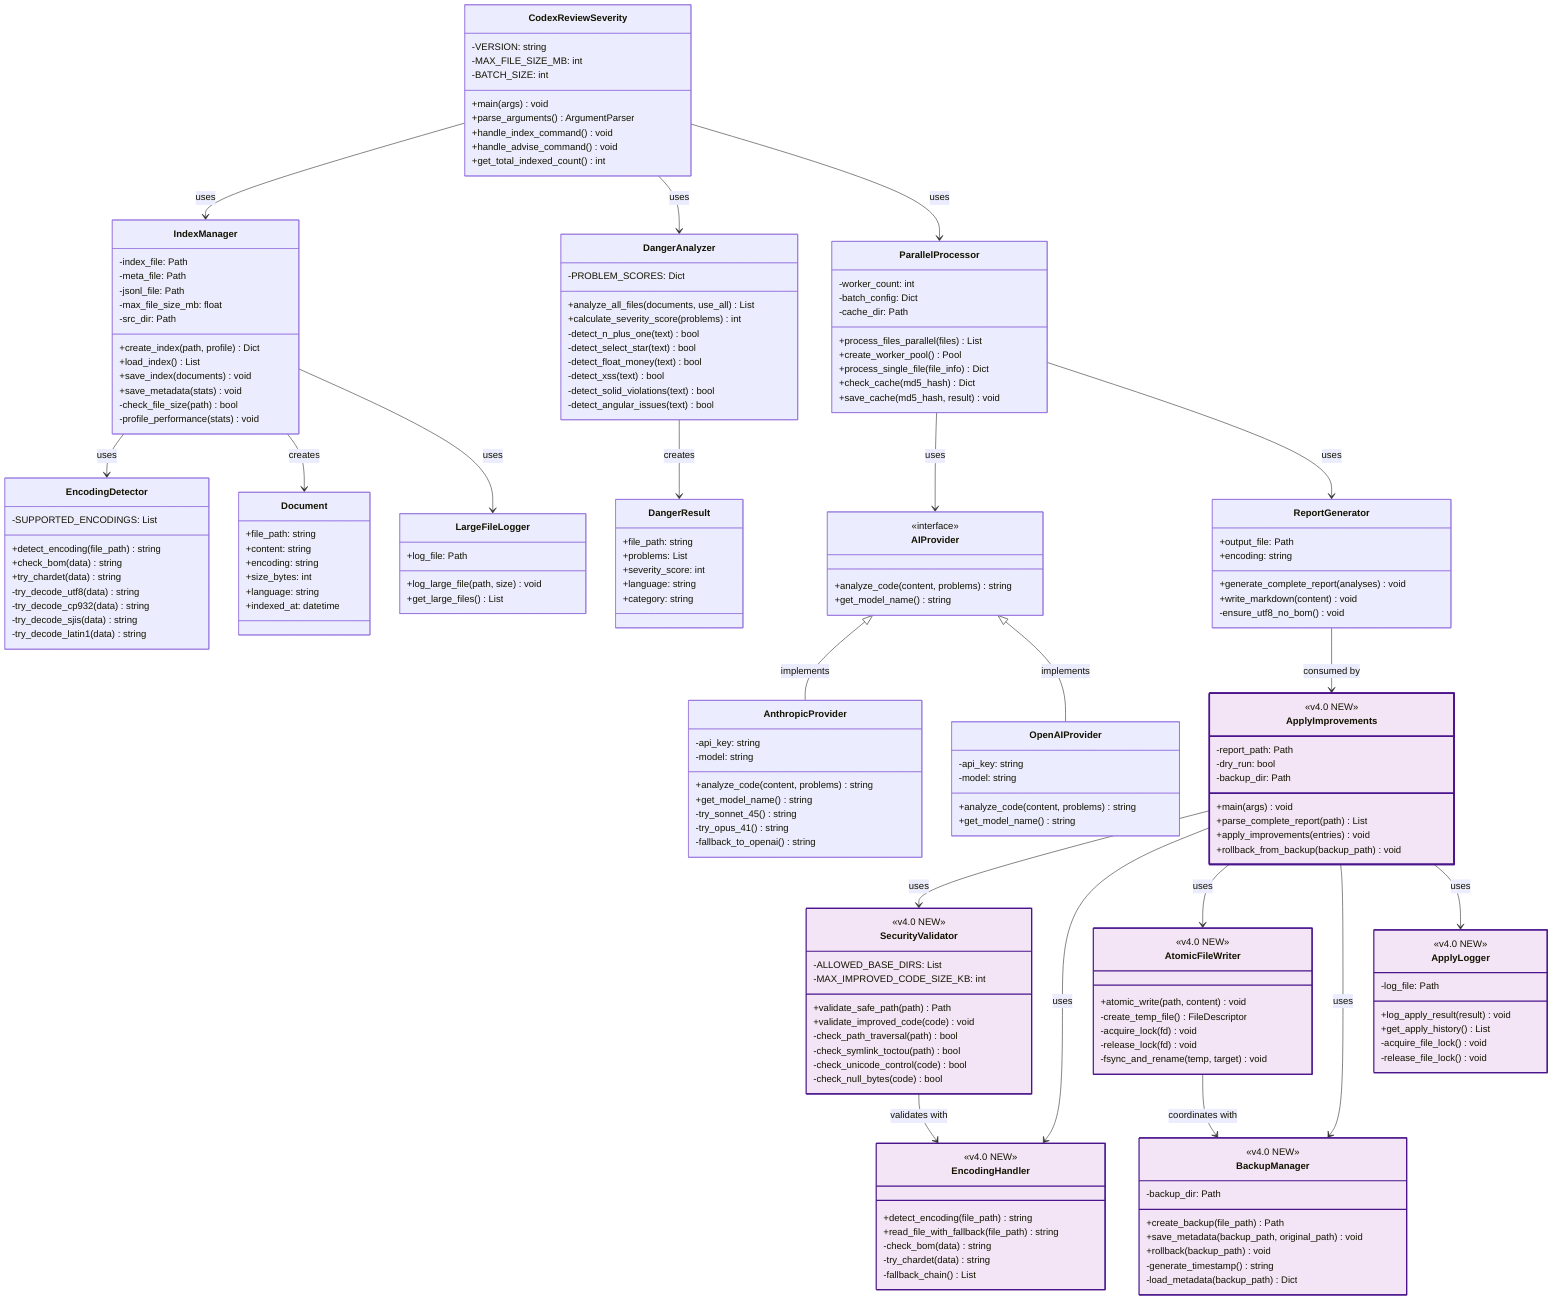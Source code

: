 classDiagram
    %% コードレビューシステム クラス図 v4.0.0

    class CodexReviewSeverity {
        -VERSION: string
        -MAX_FILE_SIZE_MB: int
        -BATCH_SIZE: int
        +main(args) void
        +parse_arguments() ArgumentParser
        +handle_index_command() void
        +handle_advise_command() void
        +get_total_indexed_count() int
    }

    class IndexManager {
        -index_file: Path
        -meta_file: Path
        -jsonl_file: Path
        -max_file_size_mb: float
        -src_dir: Path
        +create_index(path, profile) Dict
        +load_index() List
        +save_index(documents) void
        +save_metadata(stats) void
        -check_file_size(path) bool
        -profile_performance(stats) void
    }

    class EncodingDetector {
        -SUPPORTED_ENCODINGS: List
        +detect_encoding(file_path) string
        +check_bom(data) string
        +try_chardet(data) string
        -try_decode_utf8(data) string
        -try_decode_cp932(data) string
        -try_decode_sjis(data) string
        -try_decode_latin1(data) string
    }

    class Document {
        +file_path: string
        +content: string
        +encoding: string
        +size_bytes: int
        +language: string
        +indexed_at: datetime
    }

    class DangerAnalyzer {
        -PROBLEM_SCORES: Dict
        +analyze_all_files(documents, use_all) List
        +calculate_severity_score(problems) int
        -detect_n_plus_one(text) bool
        -detect_select_star(text) bool
        -detect_float_money(text) bool
        -detect_xss(text) bool
        -detect_solid_violations(text) bool
        -detect_angular_issues(text) bool
    }

    class DangerResult {
        +file_path: string
        +problems: List
        +severity_score: int
        +language: string
        +category: string
    }

    class ParallelProcessor {
        -worker_count: int
        -batch_config: Dict
        -cache_dir: Path
        +process_files_parallel(files) List
        +create_worker_pool() Pool
        +process_single_file(file_info) Dict
        +check_cache(md5_hash) Dict
        +save_cache(md5_hash, result) void
    }

    class AIProvider {
        <<interface>>
        +analyze_code(content, problems) string
        +get_model_name() string
    }

    class AnthropicProvider {
        -api_key: string
        -model: string
        +analyze_code(content, problems) string
        +get_model_name() string
        -try_sonnet_45() string
        -try_opus_41() string
        -fallback_to_openai() string
    }

    class OpenAIProvider {
        -api_key: string
        -model: string
        +analyze_code(content, problems) string
        +get_model_name() string
    }

    class ReportGenerator {
        +output_file: Path
        +encoding: string
        +generate_complete_report(analyses) void
        +write_markdown(content) void
        -ensure_utf8_no_bom() void
    }

    class ApplyImprovements {
        <<v4.0 NEW>>
        -report_path: Path
        -dry_run: bool
        -backup_dir: Path
        +main(args) void
        +parse_complete_report(path) List
        +apply_improvements(entries) void
        +rollback_from_backup(backup_path) void
    }

    class SecurityValidator {
        <<v4.0 NEW>>
        -ALLOWED_BASE_DIRS: List
        -MAX_IMPROVED_CODE_SIZE_KB: int
        +validate_safe_path(path) Path
        +validate_improved_code(code) void
        -check_path_traversal(path) bool
        -check_symlink_toctou(path) bool
        -check_unicode_control(code) bool
        -check_null_bytes(code) bool
    }

    class EncodingHandler {
        <<v4.0 NEW>>
        +detect_encoding(file_path) string
        +read_file_with_fallback(file_path) string
        -check_bom(data) string
        -try_chardet(data) string
        -fallback_chain() List
    }

    class AtomicFileWriter {
        <<v4.0 NEW>>
        +atomic_write(path, content) void
        -create_temp_file() FileDescriptor
        -acquire_lock(fd) void
        -release_lock(fd) void
        -fsync_and_rename(temp, target) void
    }

    class BackupManager {
        <<v4.0 NEW>>
        -backup_dir: Path
        +create_backup(file_path) Path
        +save_metadata(backup_path, original_path) void
        +rollback(backup_path) void
        -generate_timestamp() string
        -load_metadata(backup_path) Dict
    }

    class ApplyLogger {
        <<v4.0 NEW>>
        -log_file: Path
        +log_apply_result(result) void
        +get_apply_history() List
        -acquire_file_lock() void
        -release_file_lock() void
    }

    class LargeFileLogger {
        +log_file: Path
        +log_large_file(path, size) void
        +get_large_files() List
    }

    %% 関係性
    CodexReviewSeverity --> IndexManager : uses
    CodexReviewSeverity --> DangerAnalyzer : uses
    CodexReviewSeverity --> ParallelProcessor : uses

    IndexManager --> EncodingDetector : uses
    IndexManager --> Document : creates
    IndexManager --> LargeFileLogger : uses

    DangerAnalyzer --> DangerResult : creates

    ParallelProcessor --> AIProvider : uses
    ParallelProcessor --> ReportGenerator : uses

    AIProvider <|-- AnthropicProvider : implements
    AIProvider <|-- OpenAIProvider : implements

    %% v4.0 新機能の関係性
    ApplyImprovements --> SecurityValidator : uses
    ApplyImprovements --> EncodingHandler : uses
    ApplyImprovements --> AtomicFileWriter : uses
    ApplyImprovements --> BackupManager : uses
    ApplyImprovements --> ApplyLogger : uses

    SecurityValidator --> EncodingHandler : validates with
    AtomicFileWriter --> BackupManager : coordinates with

    ReportGenerator --> ApplyImprovements : consumed by

    %% スタイル定義
    style ApplyImprovements fill:#f3e5f5,stroke:#4a148c,stroke-width:3px
    style SecurityValidator fill:#f3e5f5,stroke:#4a148c,stroke-width:2px
    style EncodingHandler fill:#f3e5f5,stroke:#4a148c,stroke-width:2px
    style AtomicFileWriter fill:#f3e5f5,stroke:#4a148c,stroke-width:2px
    style BackupManager fill:#f3e5f5,stroke:#4a148c,stroke-width:2px
    style ApplyLogger fill:#f3e5f5,stroke:#4a148c,stroke-width:2px